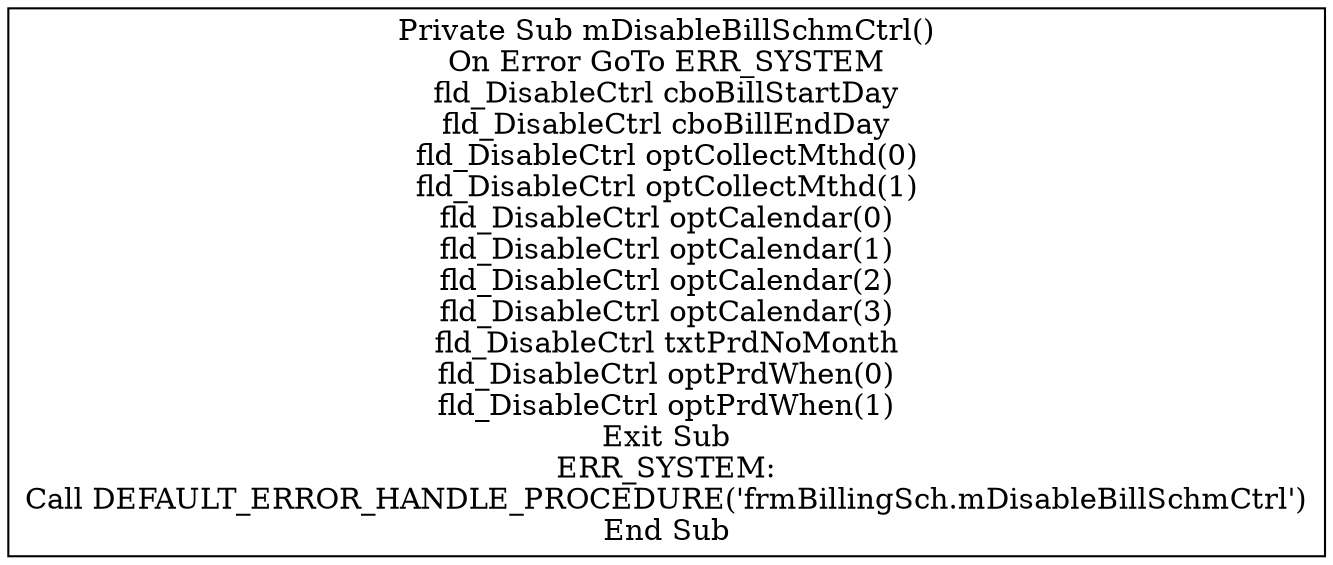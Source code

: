 digraph G{
Node_1 [ label ="Private Sub mDisableBillSchmCtrl()\nOn Error GoTo ERR_SYSTEM\nfld_DisableCtrl cboBillStartDay\nfld_DisableCtrl cboBillEndDay\nfld_DisableCtrl optCollectMthd(0)\nfld_DisableCtrl optCollectMthd(1)\nfld_DisableCtrl optCalendar(0)\nfld_DisableCtrl optCalendar(1)\nfld_DisableCtrl optCalendar(2)\nfld_DisableCtrl optCalendar(3)\nfld_DisableCtrl txtPrdNoMonth\nfld_DisableCtrl optPrdWhen(0)\nfld_DisableCtrl optPrdWhen(1)\nExit Sub\nERR_SYSTEM:\nCall DEFAULT_ERROR_HANDLE_PROCEDURE('frmBillingSch.mDisableBillSchmCtrl')\nEnd Sub",shape="box"];
}
